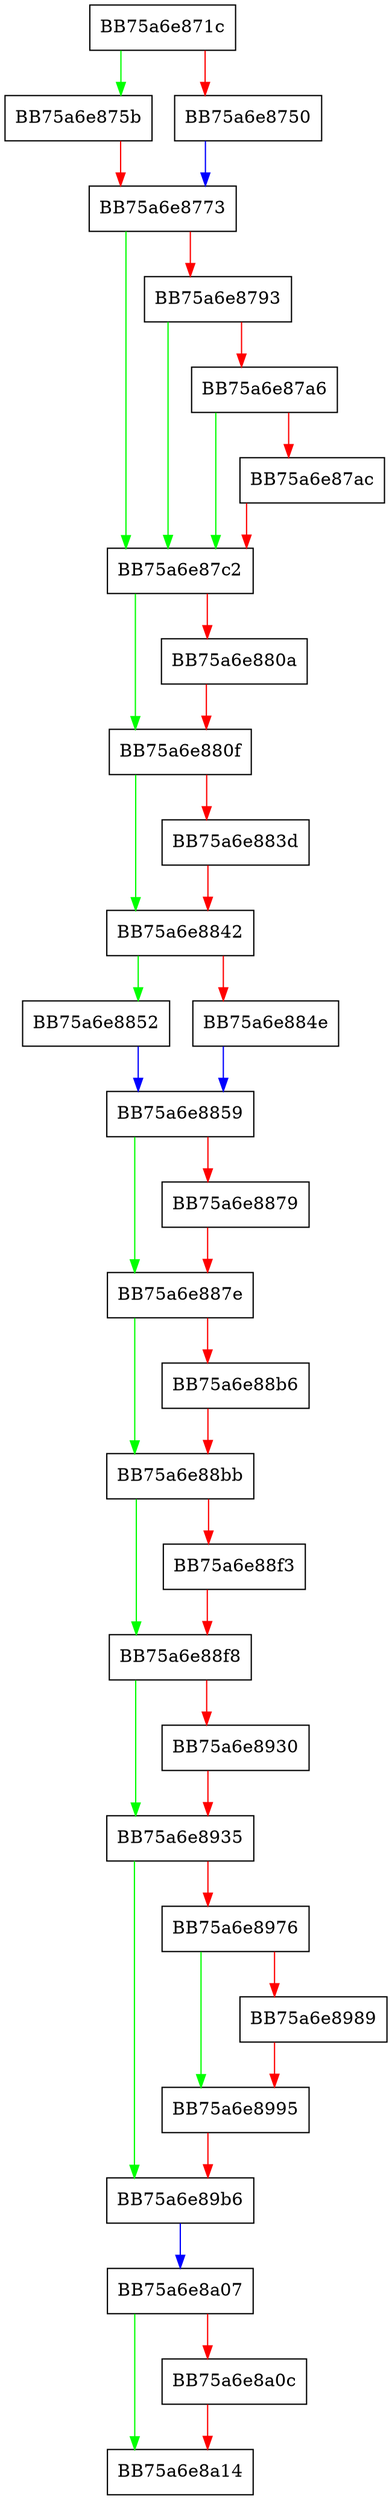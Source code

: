 digraph InitializeOrResetAsimov {
  node [shape="box"];
  graph [splines=ortho];
  BB75a6e871c -> BB75a6e875b [color="green"];
  BB75a6e871c -> BB75a6e8750 [color="red"];
  BB75a6e8750 -> BB75a6e8773 [color="blue"];
  BB75a6e875b -> BB75a6e8773 [color="red"];
  BB75a6e8773 -> BB75a6e87c2 [color="green"];
  BB75a6e8773 -> BB75a6e8793 [color="red"];
  BB75a6e8793 -> BB75a6e87c2 [color="green"];
  BB75a6e8793 -> BB75a6e87a6 [color="red"];
  BB75a6e87a6 -> BB75a6e87c2 [color="green"];
  BB75a6e87a6 -> BB75a6e87ac [color="red"];
  BB75a6e87ac -> BB75a6e87c2 [color="red"];
  BB75a6e87c2 -> BB75a6e880f [color="green"];
  BB75a6e87c2 -> BB75a6e880a [color="red"];
  BB75a6e880a -> BB75a6e880f [color="red"];
  BB75a6e880f -> BB75a6e8842 [color="green"];
  BB75a6e880f -> BB75a6e883d [color="red"];
  BB75a6e883d -> BB75a6e8842 [color="red"];
  BB75a6e8842 -> BB75a6e8852 [color="green"];
  BB75a6e8842 -> BB75a6e884e [color="red"];
  BB75a6e884e -> BB75a6e8859 [color="blue"];
  BB75a6e8852 -> BB75a6e8859 [color="blue"];
  BB75a6e8859 -> BB75a6e887e [color="green"];
  BB75a6e8859 -> BB75a6e8879 [color="red"];
  BB75a6e8879 -> BB75a6e887e [color="red"];
  BB75a6e887e -> BB75a6e88bb [color="green"];
  BB75a6e887e -> BB75a6e88b6 [color="red"];
  BB75a6e88b6 -> BB75a6e88bb [color="red"];
  BB75a6e88bb -> BB75a6e88f8 [color="green"];
  BB75a6e88bb -> BB75a6e88f3 [color="red"];
  BB75a6e88f3 -> BB75a6e88f8 [color="red"];
  BB75a6e88f8 -> BB75a6e8935 [color="green"];
  BB75a6e88f8 -> BB75a6e8930 [color="red"];
  BB75a6e8930 -> BB75a6e8935 [color="red"];
  BB75a6e8935 -> BB75a6e89b6 [color="green"];
  BB75a6e8935 -> BB75a6e8976 [color="red"];
  BB75a6e8976 -> BB75a6e8995 [color="green"];
  BB75a6e8976 -> BB75a6e8989 [color="red"];
  BB75a6e8989 -> BB75a6e8995 [color="red"];
  BB75a6e8995 -> BB75a6e89b6 [color="red"];
  BB75a6e89b6 -> BB75a6e8a07 [color="blue"];
  BB75a6e8a07 -> BB75a6e8a14 [color="green"];
  BB75a6e8a07 -> BB75a6e8a0c [color="red"];
  BB75a6e8a0c -> BB75a6e8a14 [color="red"];
}